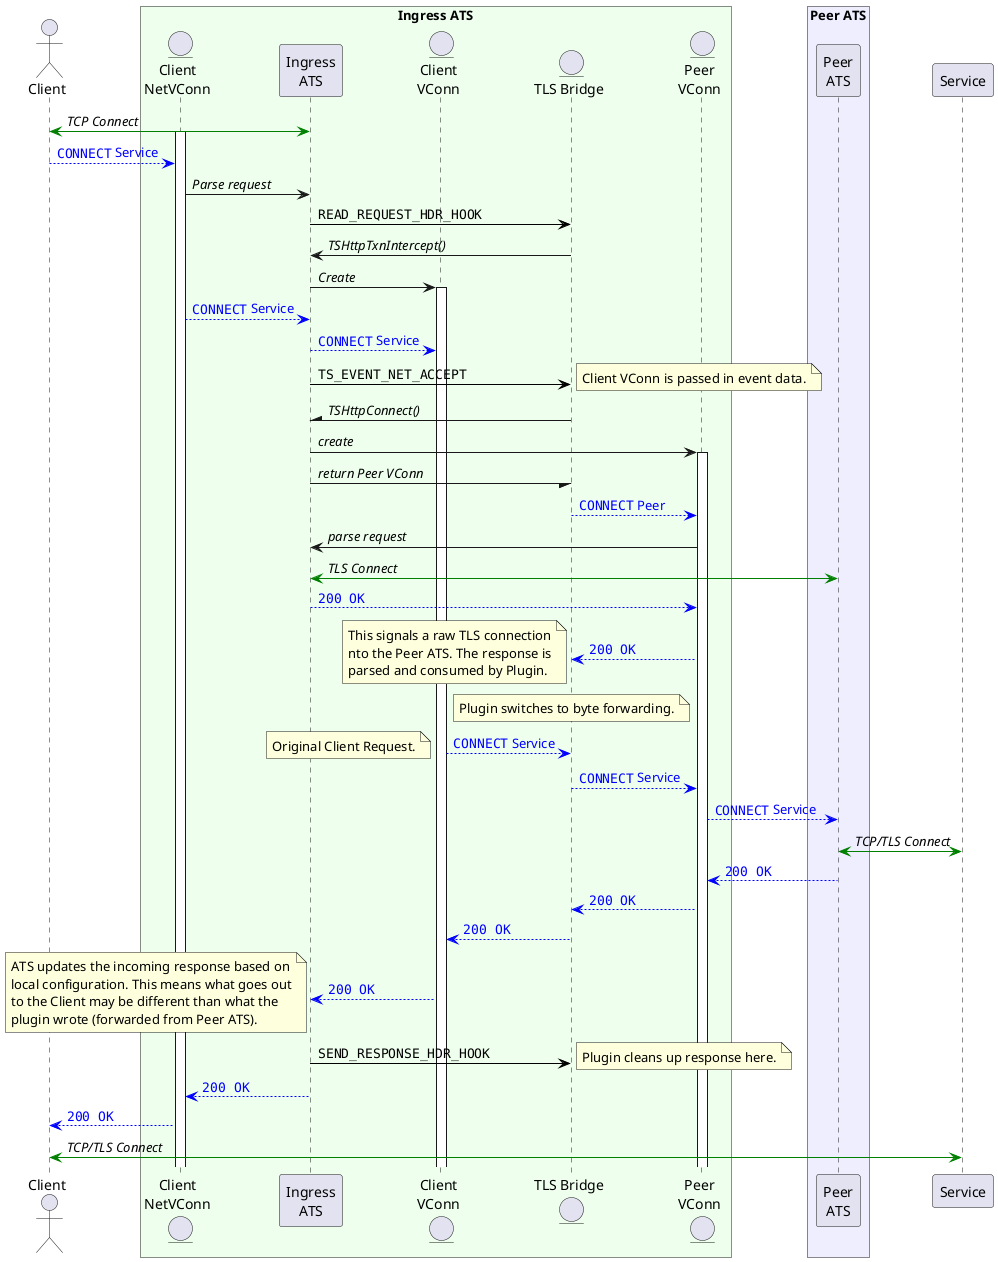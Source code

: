 @startuml

actor Client
box "Ingress ATS" #EEFFEE
entity "Client\nNetVConn" as uanet
participant "Ingress\nATS" as ingress
entity "Client\nVConn" as uavc
entity "TLS Bridge" as plugin
entity "Peer\nVConn" as peervc
end box
box "Peer ATS" #EEEEFF
participant "Peer\nATS" as peer
end box
participant Service

Client <-[#green]> ingress : //TCP Connect//
activate uanet
Client -[#blue]-> uanet : <font color="blue">""CONNECT"" Service</font>
uanet -> ingress : //Parse request//
ingress -[#black]> plugin : ""READ_REQUEST_HDR_HOOK""
plugin -> ingress : //TSHttpTxnIntercept()//
ingress -> uavc : //Create//
activate uavc
uanet -[#blue]-> ingress : <font color="blue">""CONNECT"" Service</font>
ingress -[#blue]-> uavc : <font color="blue">""CONNECT"" Service</font>
ingress -[#black]> plugin : ""TS_EVENT_NET_ACCEPT""
note right : Client VConn is passed in event data.

plugin -\ ingress : //TSHttpConnect()//
ingress -> peervc : //create//
activate peervc
ingress -/ plugin : //return Peer VConn//

plugin -[#blue]-> peervc : <font color="blue">""CONNECT"" Peer</font>
peervc -> ingress : //parse request//
ingress <-[#green]> peer : //TLS Connect//
ingress -[#blue]-> peervc : <font color="blue">""200 OK""</font>
peervc -[#blue]-> plugin : <font color="blue">""200 OK""</font>
note left
This signals a raw TLS connection
nto the Peer ATS. The response is
parsed and consumed by Plugin.
end note

note over plugin : Plugin switches to byte forwarding.
uavc -[#blue]-> plugin : <font color="blue">""CONNECT"" Service</font>
note left: Original Client Request.
plugin -[#blue]-> peervc : <font color="blue">""CONNECT"" Service</font>
peervc -[#blue]-> peer : <font color="blue">""CONNECT"" Service</font>
peer <-[#green]> Service : //TCP/TLS Connect//
peer -[#blue]-> peervc : <font color="blue">""200 OK""</font>
peervc -[#blue]-> plugin : <font color="blue">""200 OK""</font>
plugin -[#blue]-> uavc : <font color="blue">""200 OK""</font>
uavc -[#blue]-> ingress : <font color="blue">""200 OK""</font>
note left
ATS updates the incoming response based on
local configuration. This means what goes out
to the Client may be different than what the
plugin wrote (forwarded from Peer ATS).
end note
ingress -[#black]> plugin : ""SEND_RESPONSE_HDR_HOOK""
note right : Plugin cleans up response here.
ingress -[#blue]-> uanet : <font color="blue">""200 OK""</font>
uanet -[#blue]-> Client : <font color="blue">""200 OK""</font>

Client <-[#green]> Service : //TCP/TLS Connect//

@enduml
